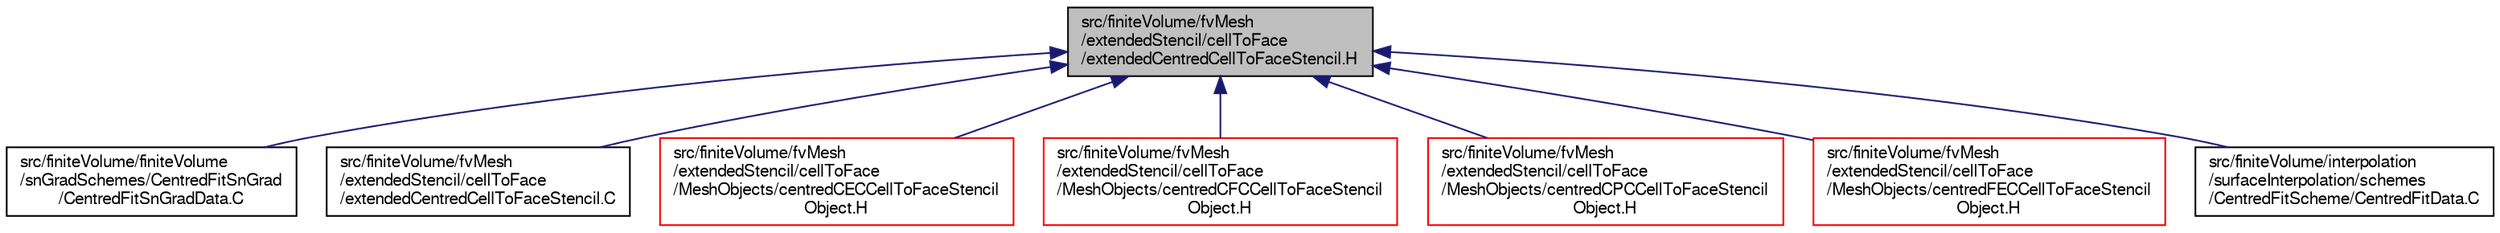 digraph "src/finiteVolume/fvMesh/extendedStencil/cellToFace/extendedCentredCellToFaceStencil.H"
{
  bgcolor="transparent";
  edge [fontname="FreeSans",fontsize="10",labelfontname="FreeSans",labelfontsize="10"];
  node [fontname="FreeSans",fontsize="10",shape=record];
  Node320 [label="src/finiteVolume/fvMesh\l/extendedStencil/cellToFace\l/extendedCentredCellToFaceStencil.H",height=0.2,width=0.4,color="black", fillcolor="grey75", style="filled", fontcolor="black"];
  Node320 -> Node321 [dir="back",color="midnightblue",fontsize="10",style="solid",fontname="FreeSans"];
  Node321 [label="src/finiteVolume/finiteVolume\l/snGradSchemes/CentredFitSnGrad\l/CentredFitSnGradData.C",height=0.2,width=0.4,color="black",URL="$a03200.html"];
  Node320 -> Node322 [dir="back",color="midnightblue",fontsize="10",style="solid",fontname="FreeSans"];
  Node322 [label="src/finiteVolume/fvMesh\l/extendedStencil/cellToFace\l/extendedCentredCellToFaceStencil.C",height=0.2,width=0.4,color="black",URL="$a03392.html"];
  Node320 -> Node323 [dir="back",color="midnightblue",fontsize="10",style="solid",fontname="FreeSans"];
  Node323 [label="src/finiteVolume/fvMesh\l/extendedStencil/cellToFace\l/MeshObjects/centredCECCellToFaceStencil\lObject.H",height=0.2,width=0.4,color="red",URL="$a03440.html"];
  Node320 -> Node325 [dir="back",color="midnightblue",fontsize="10",style="solid",fontname="FreeSans"];
  Node325 [label="src/finiteVolume/fvMesh\l/extendedStencil/cellToFace\l/MeshObjects/centredCFCCellToFaceStencil\lObject.H",height=0.2,width=0.4,color="red",URL="$a03446.html"];
  Node320 -> Node332 [dir="back",color="midnightblue",fontsize="10",style="solid",fontname="FreeSans"];
  Node332 [label="src/finiteVolume/fvMesh\l/extendedStencil/cellToFace\l/MeshObjects/centredCPCCellToFaceStencil\lObject.H",height=0.2,width=0.4,color="red",URL="$a03452.html"];
  Node320 -> Node334 [dir="back",color="midnightblue",fontsize="10",style="solid",fontname="FreeSans"];
  Node334 [label="src/finiteVolume/fvMesh\l/extendedStencil/cellToFace\l/MeshObjects/centredFECCellToFaceStencil\lObject.H",height=0.2,width=0.4,color="red",URL="$a03458.html"];
  Node320 -> Node337 [dir="back",color="midnightblue",fontsize="10",style="solid",fontname="FreeSans"];
  Node337 [label="src/finiteVolume/interpolation\l/surfaceInterpolation/schemes\l/CentredFitScheme/CentredFitData.C",height=0.2,width=0.4,color="black",URL="$a04109.html"];
}
